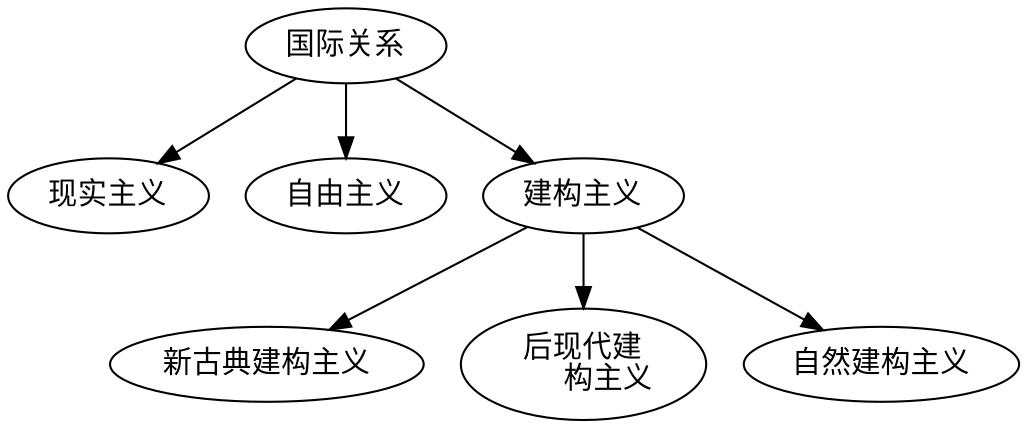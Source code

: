 digraph{

        "国际关系" -> {"现实主义","自由主义","建构主义"}; "现实主义" ->
        {}; "自由主义" -> {}; "建构主义" -> {"新古典建构主义","后现代建
        构主义","自然建构主义"};

}